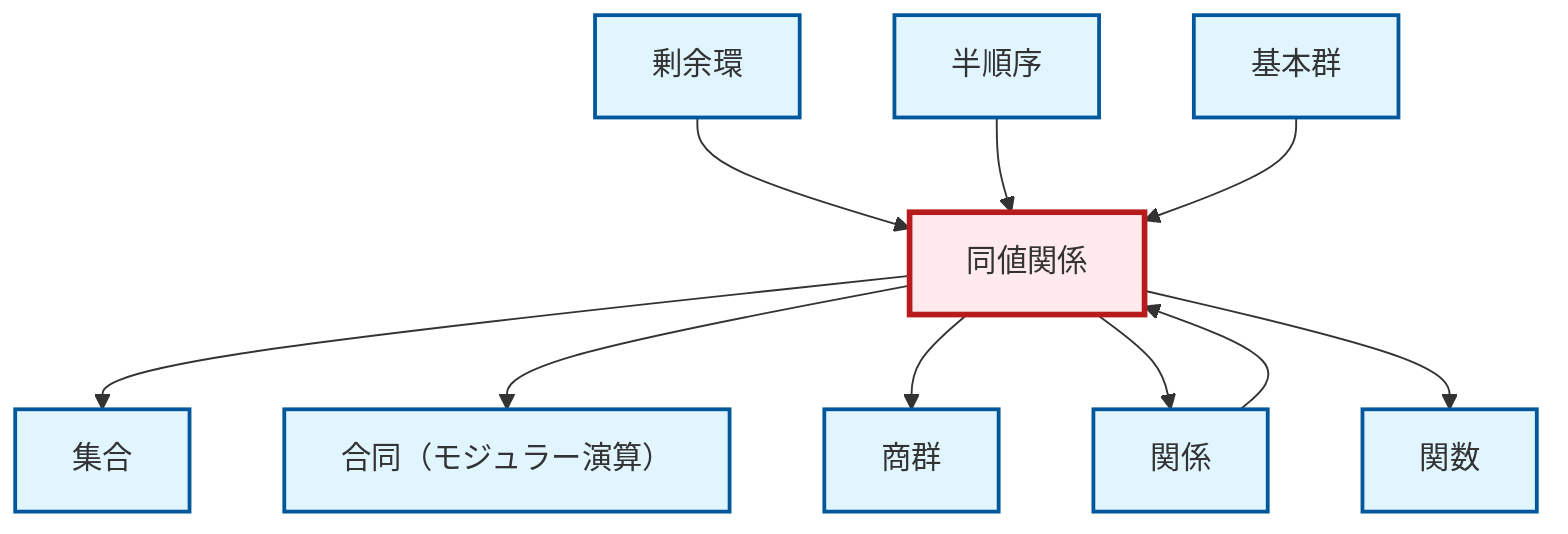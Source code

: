 graph TD
    classDef definition fill:#e1f5fe,stroke:#01579b,stroke-width:2px
    classDef theorem fill:#f3e5f5,stroke:#4a148c,stroke-width:2px
    classDef axiom fill:#fff3e0,stroke:#e65100,stroke-width:2px
    classDef example fill:#e8f5e9,stroke:#1b5e20,stroke-width:2px
    classDef current fill:#ffebee,stroke:#b71c1c,stroke-width:3px
    def-congruence["合同（モジュラー演算）"]:::definition
    def-fundamental-group["基本群"]:::definition
    def-relation["関係"]:::definition
    def-quotient-ring["剰余環"]:::definition
    def-set["集合"]:::definition
    def-function["関数"]:::definition
    def-quotient-group["商群"]:::definition
    def-partial-order["半順序"]:::definition
    def-equivalence-relation["同値関係"]:::definition
    def-quotient-ring --> def-equivalence-relation
    def-partial-order --> def-equivalence-relation
    def-equivalence-relation --> def-set
    def-equivalence-relation --> def-congruence
    def-relation --> def-equivalence-relation
    def-equivalence-relation --> def-quotient-group
    def-fundamental-group --> def-equivalence-relation
    def-equivalence-relation --> def-relation
    def-equivalence-relation --> def-function
    class def-equivalence-relation current